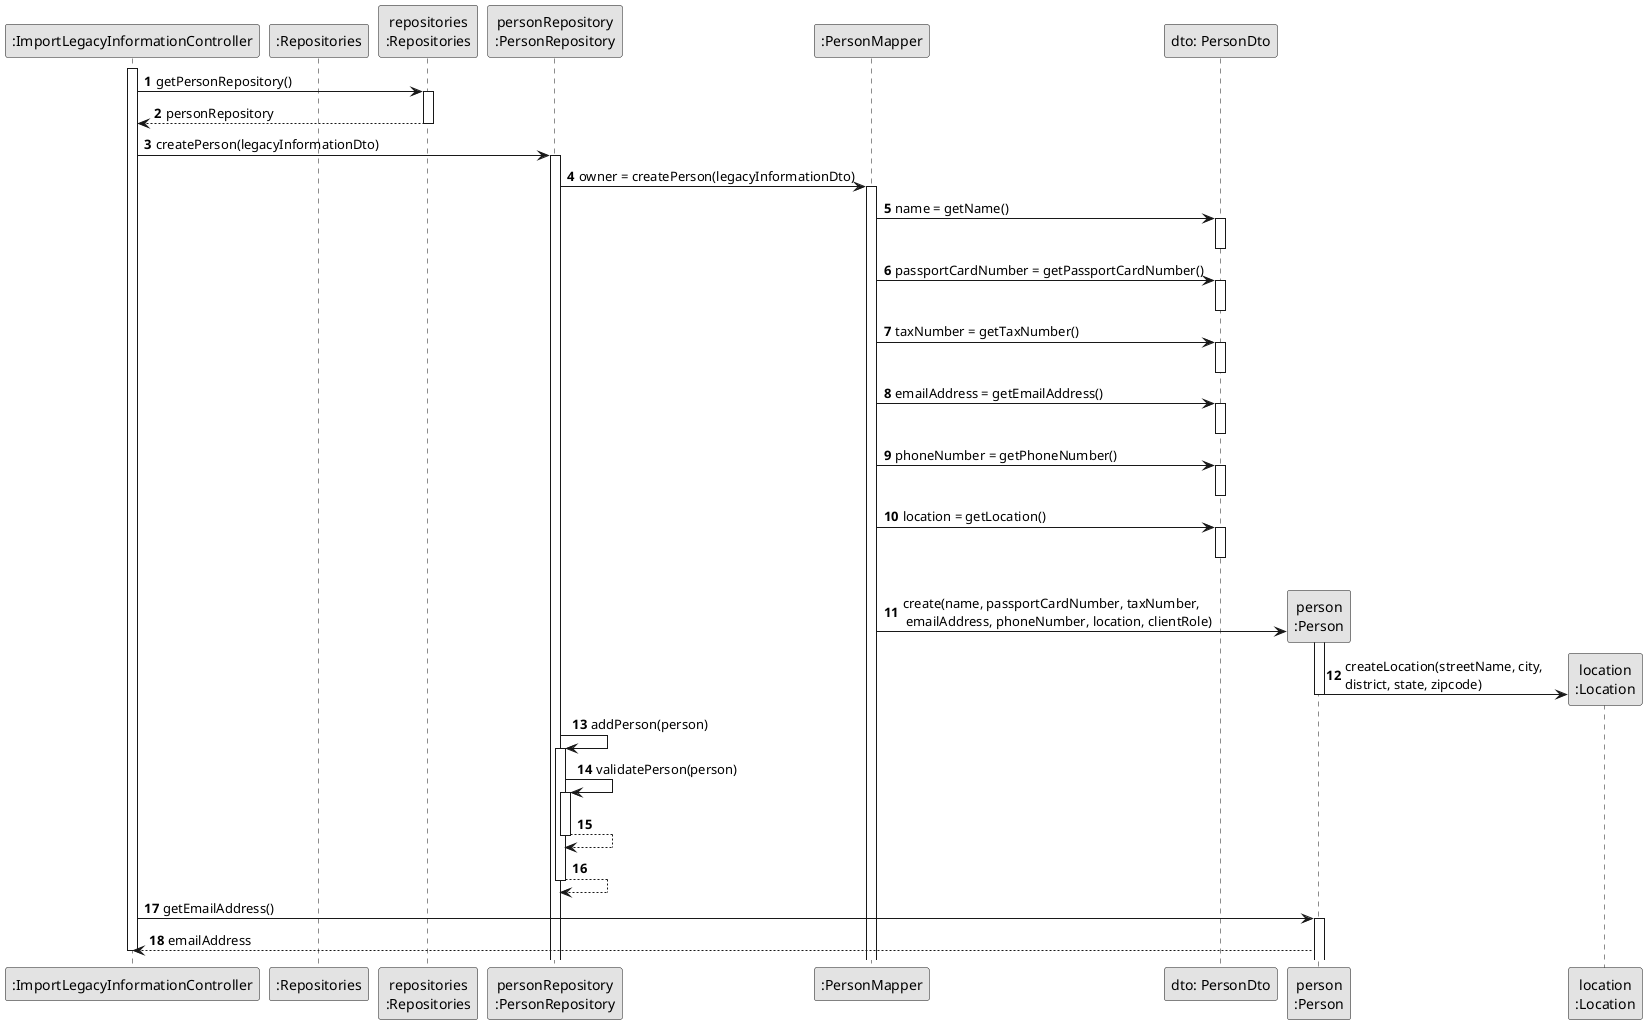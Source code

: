 @startuml
skinparam monochrome true
skinparam packageStyle rectangle
skinparam shadowing false

autonumber

'hide footbox
participant ":ImportLegacyInformationController" as CTRL
participant ":Repositories" as RepositorySingleton
participant "repositories\n:Repositories" as PLAT
participant "personRepository\n:PersonRepository" as PERSONREP
participant ":PersonMapper" as PERMAPPER
participant "dto: PersonDto" as PERDTO
participant "person\n:Person" as PERSON
participant "location\n:Location" as LOCATION


activate CTRL


    CTRL -> PLAT : getPersonRepository()
    activate PLAT

    PLAT --> CTRL : personRepository
    deactivate PLAT

    CTRL -> PERSONREP : createPerson(legacyInformationDto)
    activate PERSONREP

'    CTRL -> PERSONREP : createPerson(name, passportCardNumber, taxNumber,\n emailAddress, phoneNumber, streetName,\n city, district, state, zipcode, clientRole)
'   activate PERSONREP

    PERSONREP -> PERMAPPER : owner = createPerson(legacyInformationDto)
    activate PERMAPPER

    PERMAPPER -> PERDTO : name = getName()
    activate PERDTO
    deactivate PERDTO

    PERMAPPER -> PERDTO : passportCardNumber = getPassportCardNumber()
    activate PERDTO
    deactivate PERDTO

    PERMAPPER -> PERDTO : taxNumber = getTaxNumber()
    activate PERDTO
    deactivate PERDTO

    PERMAPPER -> PERDTO : emailAddress = getEmailAddress()
    activate PERDTO
    deactivate PERDTO

    PERMAPPER -> PERDTO : phoneNumber = getPhoneNumber()
    activate PERDTO
    deactivate PERDTO

    PERMAPPER -> PERDTO : location = getLocation()
    activate PERDTO
    deactivate PERDTO

    |||

    PERMAPPER -> PERSON** : create(name, passportCardNumber, taxNumber,\n emailAddress, phoneNumber, location, clientRole)
    activate PERSON

    PERSON -> LOCATION** : createLocation(streetName, city, \ndistrict, state, zipcode)
    deactivate PERSON

    PERSONREP -> PERSONREP: addPerson(person)
    activate PERSONREP

        PERSONREP -> PERSONREP: validatePerson(person)
        activate PERSONREP

        PERSONREP --> PERSONREP :
        deactivate PERSONREP

    PERSONREP --> PERSONREP :
    deactivate PERSONREP

    CTRL -> PERSON : getEmailAddress()
    activate PERSON

    PERSON --> CTRL : emailAddress
    deactivate CTRL
'
'    PERSONREP --> CTRL : person
'    deactivate PERSONREP

deactivate CTRL



@enduml